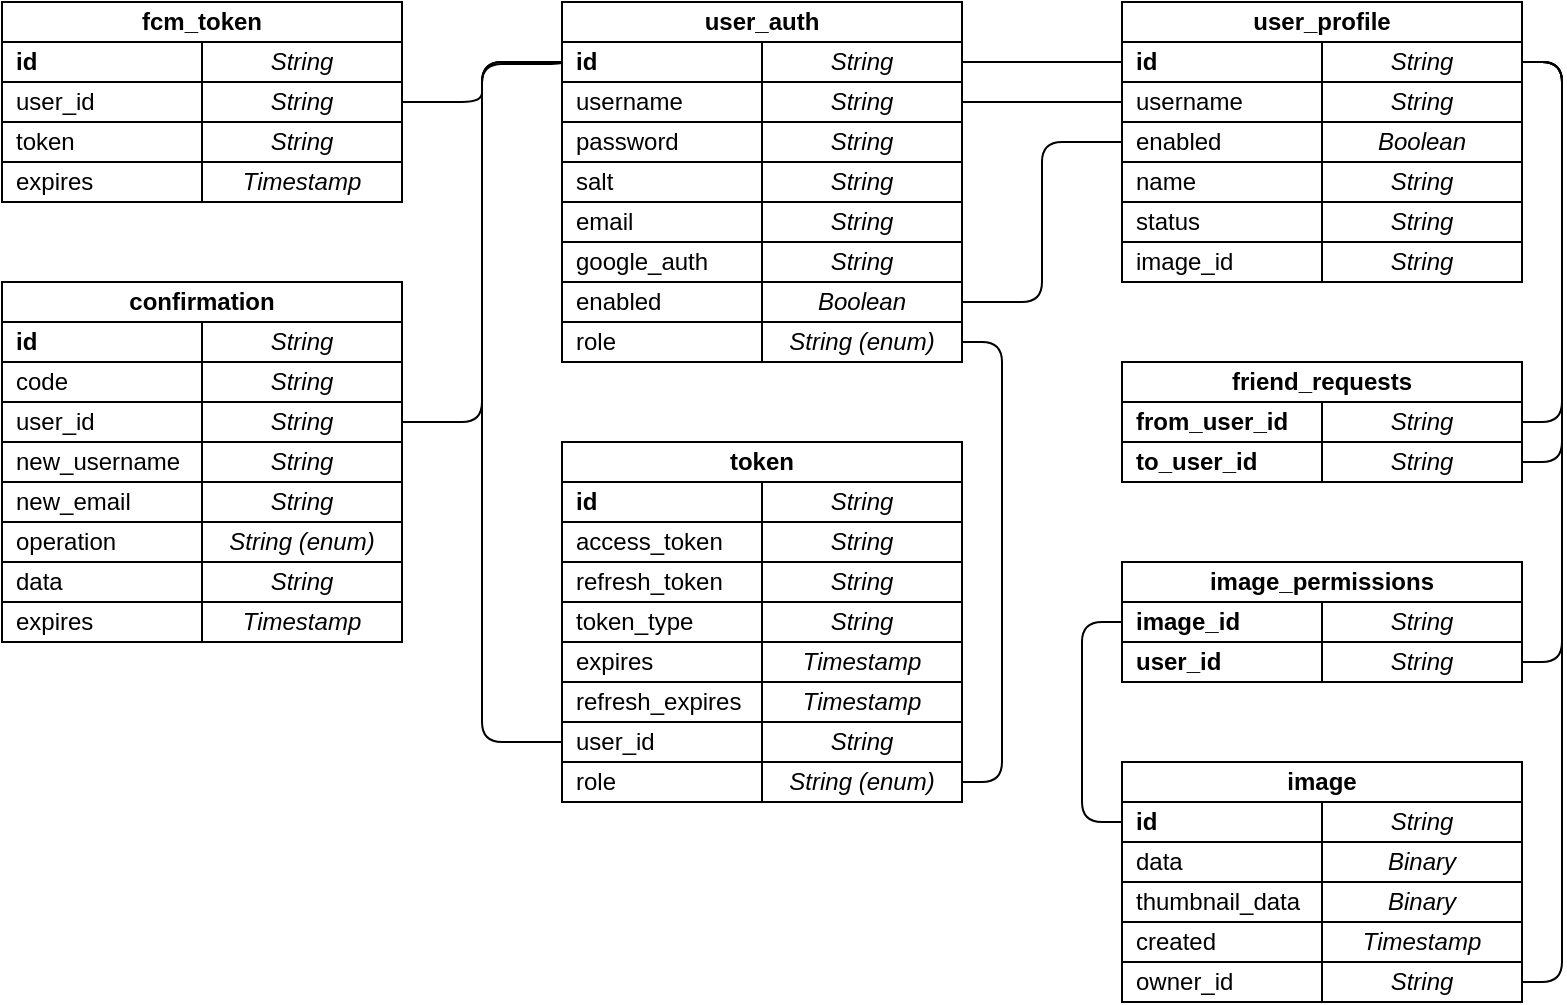 <mxfile version="24.7.6">
  <diagram id="skyB6q6BRRAA29wVL2xn" name="Страница 1">
    <mxGraphModel dx="1940" dy="639" grid="1" gridSize="10" guides="1" tooltips="1" connect="1" arrows="1" fold="1" page="1" pageScale="1" pageWidth="827" pageHeight="1169" math="0" shadow="0">
      <root>
        <mxCell id="0" />
        <mxCell id="1" parent="0" />
        <mxCell id="R0LKcXxf1loNDlZdEOaP-101" style="edgeStyle=orthogonalEdgeStyle;rounded=1;orthogonalLoop=1;jettySize=auto;html=1;exitX=0;exitY=0.5;exitDx=0;exitDy=0;entryX=0;entryY=0.5;entryDx=0;entryDy=0;endArrow=none;endFill=0;" parent="1" source="o3dYbopEb7aljcyI0qQh-1" target="R0LKcXxf1loNDlZdEOaP-94" edge="1">
          <mxGeometry relative="1" as="geometry">
            <Array as="points">
              <mxPoint x="160" y="230" />
              <mxPoint x="160" y="570" />
            </Array>
          </mxGeometry>
        </mxCell>
        <mxCell id="o3dYbopEb7aljcyI0qQh-1" value="&lt;b&gt;id&lt;/b&gt;" style="rounded=0;whiteSpace=wrap;html=1;align=left;spacingLeft=5;" parent="1" vertex="1">
          <mxGeometry x="200" y="220" width="100" height="20" as="geometry" />
        </mxCell>
        <mxCell id="R0LKcXxf1loNDlZdEOaP-77" style="edgeStyle=orthogonalEdgeStyle;rounded=1;orthogonalLoop=1;jettySize=auto;html=1;exitX=1;exitY=0.5;exitDx=0;exitDy=0;entryX=0;entryY=0.5;entryDx=0;entryDy=0;endArrow=none;endFill=0;" parent="1" source="R0LKcXxf1loNDlZdEOaP-4" target="R0LKcXxf1loNDlZdEOaP-17" edge="1">
          <mxGeometry relative="1" as="geometry" />
        </mxCell>
        <mxCell id="R0LKcXxf1loNDlZdEOaP-4" value="String" style="rounded=0;whiteSpace=wrap;html=1;spacingLeft=0;fontStyle=2" parent="1" vertex="1">
          <mxGeometry x="300" y="220" width="100" height="20" as="geometry" />
        </mxCell>
        <mxCell id="R0LKcXxf1loNDlZdEOaP-5" value="username" style="rounded=0;whiteSpace=wrap;html=1;align=left;spacingLeft=5;" parent="1" vertex="1">
          <mxGeometry x="200" y="240" width="100" height="20" as="geometry" />
        </mxCell>
        <mxCell id="R0LKcXxf1loNDlZdEOaP-78" style="edgeStyle=orthogonalEdgeStyle;rounded=1;orthogonalLoop=1;jettySize=auto;html=1;exitX=1;exitY=0.5;exitDx=0;exitDy=0;entryX=0;entryY=0.5;entryDx=0;entryDy=0;endArrow=none;endFill=0;" parent="1" source="R0LKcXxf1loNDlZdEOaP-6" target="R0LKcXxf1loNDlZdEOaP-19" edge="1">
          <mxGeometry relative="1" as="geometry" />
        </mxCell>
        <mxCell id="R0LKcXxf1loNDlZdEOaP-6" value="String" style="rounded=0;whiteSpace=wrap;html=1;spacingLeft=0;fontStyle=2" parent="1" vertex="1">
          <mxGeometry x="300" y="240" width="100" height="20" as="geometry" />
        </mxCell>
        <mxCell id="R0LKcXxf1loNDlZdEOaP-7" value="password" style="rounded=0;whiteSpace=wrap;html=1;align=left;spacingLeft=5;" parent="1" vertex="1">
          <mxGeometry x="200" y="260" width="100" height="20" as="geometry" />
        </mxCell>
        <mxCell id="R0LKcXxf1loNDlZdEOaP-8" value="String" style="rounded=0;whiteSpace=wrap;html=1;spacingLeft=0;fontStyle=2" parent="1" vertex="1">
          <mxGeometry x="300" y="260" width="100" height="20" as="geometry" />
        </mxCell>
        <mxCell id="R0LKcXxf1loNDlZdEOaP-9" value="salt" style="rounded=0;whiteSpace=wrap;html=1;align=left;spacingLeft=5;" parent="1" vertex="1">
          <mxGeometry x="200" y="280" width="100" height="20" as="geometry" />
        </mxCell>
        <mxCell id="R0LKcXxf1loNDlZdEOaP-10" value="String" style="rounded=0;whiteSpace=wrap;html=1;spacingLeft=0;fontStyle=2" parent="1" vertex="1">
          <mxGeometry x="300" y="280" width="100" height="20" as="geometry" />
        </mxCell>
        <mxCell id="R0LKcXxf1loNDlZdEOaP-11" value="email" style="rounded=0;whiteSpace=wrap;html=1;align=left;spacingLeft=5;" parent="1" vertex="1">
          <mxGeometry x="200" y="300" width="100" height="20" as="geometry" />
        </mxCell>
        <mxCell id="R0LKcXxf1loNDlZdEOaP-12" value="String" style="rounded=0;whiteSpace=wrap;html=1;spacingLeft=0;fontStyle=2" parent="1" vertex="1">
          <mxGeometry x="300" y="300" width="100" height="20" as="geometry" />
        </mxCell>
        <mxCell id="R0LKcXxf1loNDlZdEOaP-13" value="enabled" style="rounded=0;whiteSpace=wrap;html=1;align=left;spacingLeft=5;" parent="1" vertex="1">
          <mxGeometry x="200" y="340" width="100" height="20" as="geometry" />
        </mxCell>
        <mxCell id="R0LKcXxf1loNDlZdEOaP-79" style="edgeStyle=orthogonalEdgeStyle;rounded=1;orthogonalLoop=1;jettySize=auto;html=1;exitX=1;exitY=0.5;exitDx=0;exitDy=0;entryX=0;entryY=0.5;entryDx=0;entryDy=0;endArrow=none;endFill=0;" parent="1" source="R0LKcXxf1loNDlZdEOaP-14" target="R0LKcXxf1loNDlZdEOaP-21" edge="1">
          <mxGeometry relative="1" as="geometry" />
        </mxCell>
        <mxCell id="R0LKcXxf1loNDlZdEOaP-14" value="Boolean" style="rounded=0;whiteSpace=wrap;html=1;spacingLeft=0;fontStyle=2" parent="1" vertex="1">
          <mxGeometry x="300" y="340" width="100" height="20" as="geometry" />
        </mxCell>
        <mxCell id="R0LKcXxf1loNDlZdEOaP-15" value="role" style="rounded=0;whiteSpace=wrap;html=1;align=left;spacingLeft=5;" parent="1" vertex="1">
          <mxGeometry x="200" y="360" width="100" height="20" as="geometry" />
        </mxCell>
        <mxCell id="R0LKcXxf1loNDlZdEOaP-102" style="edgeStyle=orthogonalEdgeStyle;rounded=1;orthogonalLoop=1;jettySize=auto;html=1;exitX=1;exitY=0.5;exitDx=0;exitDy=0;entryX=1;entryY=0.5;entryDx=0;entryDy=0;endArrow=none;endFill=0;" parent="1" target="R0LKcXxf1loNDlZdEOaP-99" edge="1">
          <mxGeometry relative="1" as="geometry">
            <Array as="points">
              <mxPoint x="420" y="370" />
              <mxPoint x="420" y="590" />
            </Array>
            <mxPoint x="400" y="370" as="sourcePoint" />
          </mxGeometry>
        </mxCell>
        <mxCell id="R0LKcXxf1loNDlZdEOaP-17" value="&lt;b&gt;id&lt;/b&gt;" style="rounded=0;whiteSpace=wrap;html=1;align=left;spacingLeft=5;" parent="1" vertex="1">
          <mxGeometry x="480" y="220" width="100" height="20" as="geometry" />
        </mxCell>
        <mxCell id="R0LKcXxf1loNDlZdEOaP-83" style="edgeStyle=orthogonalEdgeStyle;rounded=1;orthogonalLoop=1;jettySize=auto;html=1;exitX=1;exitY=0.5;exitDx=0;exitDy=0;entryX=1;entryY=0.5;entryDx=0;entryDy=0;endArrow=none;endFill=0;" parent="1" edge="1">
          <mxGeometry relative="1" as="geometry">
            <Array as="points">
              <mxPoint x="700" y="230" />
              <mxPoint x="700" y="530" />
            </Array>
            <mxPoint x="670.0" y="230" as="sourcePoint" />
            <mxPoint x="670.0" y="530" as="targetPoint" />
          </mxGeometry>
        </mxCell>
        <mxCell id="R0LKcXxf1loNDlZdEOaP-84" style="edgeStyle=orthogonalEdgeStyle;rounded=1;orthogonalLoop=1;jettySize=auto;html=1;exitX=1;exitY=0.5;exitDx=0;exitDy=0;entryX=1;entryY=0.5;entryDx=0;entryDy=0;endArrow=none;endFill=0;" parent="1" edge="1">
          <mxGeometry relative="1" as="geometry">
            <Array as="points">
              <mxPoint x="700" y="230" />
              <mxPoint x="700" y="410" />
            </Array>
            <mxPoint x="670.0" y="230" as="sourcePoint" />
            <mxPoint x="670.0" y="410" as="targetPoint" />
          </mxGeometry>
        </mxCell>
        <mxCell id="R0LKcXxf1loNDlZdEOaP-85" style="edgeStyle=orthogonalEdgeStyle;rounded=1;orthogonalLoop=1;jettySize=auto;html=1;exitX=1;exitY=0.5;exitDx=0;exitDy=0;entryX=1;entryY=0.5;entryDx=0;entryDy=0;endArrow=none;endFill=0;" parent="1" source="R0LKcXxf1loNDlZdEOaP-18" target="R0LKcXxf1loNDlZdEOaP-47" edge="1">
          <mxGeometry relative="1" as="geometry">
            <Array as="points">
              <mxPoint x="700" y="230" />
              <mxPoint x="700" y="430" />
            </Array>
          </mxGeometry>
        </mxCell>
        <mxCell id="R0LKcXxf1loNDlZdEOaP-18" value="String" style="rounded=0;whiteSpace=wrap;html=1;spacingLeft=0;fontStyle=2" parent="1" vertex="1">
          <mxGeometry x="580" y="220" width="100" height="20" as="geometry" />
        </mxCell>
        <mxCell id="R0LKcXxf1loNDlZdEOaP-19" value="username" style="rounded=0;whiteSpace=wrap;html=1;align=left;spacingLeft=5;" parent="1" vertex="1">
          <mxGeometry x="480" y="240" width="100" height="20" as="geometry" />
        </mxCell>
        <mxCell id="R0LKcXxf1loNDlZdEOaP-20" value="String" style="rounded=0;whiteSpace=wrap;html=1;spacingLeft=0;fontStyle=2" parent="1" vertex="1">
          <mxGeometry x="580" y="240" width="100" height="20" as="geometry" />
        </mxCell>
        <mxCell id="R0LKcXxf1loNDlZdEOaP-21" value="enabled&lt;span style=&quot;white-space: pre;&quot;&gt;&#x9;&lt;/span&gt;&lt;span style=&quot;white-space: pre;&quot;&gt;&#x9;&lt;/span&gt;" style="rounded=0;whiteSpace=wrap;html=1;align=left;spacingLeft=5;" parent="1" vertex="1">
          <mxGeometry x="480" y="260" width="100" height="20" as="geometry" />
        </mxCell>
        <mxCell id="R0LKcXxf1loNDlZdEOaP-22" value="Boolean" style="rounded=0;whiteSpace=wrap;html=1;spacingLeft=0;fontStyle=2" parent="1" vertex="1">
          <mxGeometry x="580" y="260" width="100" height="20" as="geometry" />
        </mxCell>
        <mxCell id="R0LKcXxf1loNDlZdEOaP-23" value="name" style="rounded=0;whiteSpace=wrap;html=1;align=left;spacingLeft=5;" parent="1" vertex="1">
          <mxGeometry x="480" y="280" width="100" height="20" as="geometry" />
        </mxCell>
        <mxCell id="R0LKcXxf1loNDlZdEOaP-24" value="String" style="rounded=0;whiteSpace=wrap;html=1;spacingLeft=0;fontStyle=2" parent="1" vertex="1">
          <mxGeometry x="580" y="280" width="100" height="20" as="geometry" />
        </mxCell>
        <mxCell id="R0LKcXxf1loNDlZdEOaP-25" value="status" style="rounded=0;whiteSpace=wrap;html=1;align=left;spacingLeft=5;" parent="1" vertex="1">
          <mxGeometry x="480" y="300" width="100" height="20" as="geometry" />
        </mxCell>
        <mxCell id="R0LKcXxf1loNDlZdEOaP-26" value="String" style="rounded=0;whiteSpace=wrap;html=1;spacingLeft=0;fontStyle=2" parent="1" vertex="1">
          <mxGeometry x="580" y="300" width="100" height="20" as="geometry" />
        </mxCell>
        <mxCell id="R0LKcXxf1loNDlZdEOaP-27" value="image_id" style="rounded=0;whiteSpace=wrap;html=1;align=left;spacingLeft=5;" parent="1" vertex="1">
          <mxGeometry x="480" y="320" width="100" height="20" as="geometry" />
        </mxCell>
        <mxCell id="R0LKcXxf1loNDlZdEOaP-28" value="String" style="rounded=0;whiteSpace=wrap;html=1;spacingLeft=0;fontStyle=2" parent="1" vertex="1">
          <mxGeometry x="580" y="320" width="100" height="20" as="geometry" />
        </mxCell>
        <mxCell id="R0LKcXxf1loNDlZdEOaP-31" value="user_auth" style="rounded=0;whiteSpace=wrap;html=1;fontStyle=1" parent="1" vertex="1">
          <mxGeometry x="200" y="200" width="200" height="20" as="geometry" />
        </mxCell>
        <mxCell id="R0LKcXxf1loNDlZdEOaP-32" value="user_profile" style="rounded=0;whiteSpace=wrap;html=1;fontStyle=1" parent="1" vertex="1">
          <mxGeometry x="480" y="200" width="200" height="20" as="geometry" />
        </mxCell>
        <mxCell id="R0LKcXxf1loNDlZdEOaP-33" value="&lt;b&gt;from_user_id&lt;/b&gt;" style="rounded=0;whiteSpace=wrap;html=1;align=left;spacingLeft=5;" parent="1" vertex="1">
          <mxGeometry x="480" y="400" width="100" height="20" as="geometry" />
        </mxCell>
        <mxCell id="R0LKcXxf1loNDlZdEOaP-34" value="String" style="rounded=0;whiteSpace=wrap;html=1;spacingLeft=0;fontStyle=2" parent="1" vertex="1">
          <mxGeometry x="580" y="400" width="100" height="20" as="geometry" />
        </mxCell>
        <mxCell id="R0LKcXxf1loNDlZdEOaP-45" value="friend_requests" style="rounded=0;whiteSpace=wrap;html=1;fontStyle=1" parent="1" vertex="1">
          <mxGeometry x="480" y="380" width="200" height="20" as="geometry" />
        </mxCell>
        <mxCell id="R0LKcXxf1loNDlZdEOaP-46" value="&lt;b&gt;to_user_id&lt;/b&gt;" style="rounded=0;whiteSpace=wrap;html=1;align=left;spacingLeft=5;" parent="1" vertex="1">
          <mxGeometry x="480" y="420" width="100" height="20" as="geometry" />
        </mxCell>
        <mxCell id="R0LKcXxf1loNDlZdEOaP-47" value="String" style="rounded=0;whiteSpace=wrap;html=1;spacingLeft=0;fontStyle=2" parent="1" vertex="1">
          <mxGeometry x="580" y="420" width="100" height="20" as="geometry" />
        </mxCell>
        <mxCell id="R0LKcXxf1loNDlZdEOaP-80" style="edgeStyle=orthogonalEdgeStyle;rounded=1;orthogonalLoop=1;jettySize=auto;html=1;exitX=0;exitY=0.5;exitDx=0;exitDy=0;entryX=0;entryY=0.5;entryDx=0;entryDy=0;endArrow=none;endFill=0;" parent="1" source="R0LKcXxf1loNDlZdEOaP-48" target="R0LKcXxf1loNDlZdEOaP-61" edge="1">
          <mxGeometry relative="1" as="geometry">
            <Array as="points">
              <mxPoint x="460" y="610" />
              <mxPoint x="460" y="510" />
            </Array>
          </mxGeometry>
        </mxCell>
        <mxCell id="R0LKcXxf1loNDlZdEOaP-48" value="&lt;b&gt;id&lt;/b&gt;" style="rounded=0;whiteSpace=wrap;html=1;align=left;spacingLeft=5;" parent="1" vertex="1">
          <mxGeometry x="480" y="600" width="100" height="20" as="geometry" />
        </mxCell>
        <mxCell id="R0LKcXxf1loNDlZdEOaP-49" value="String" style="rounded=0;whiteSpace=wrap;html=1;spacingLeft=0;fontStyle=2" parent="1" vertex="1">
          <mxGeometry x="580" y="600" width="100" height="20" as="geometry" />
        </mxCell>
        <mxCell id="R0LKcXxf1loNDlZdEOaP-50" value="data" style="rounded=0;whiteSpace=wrap;html=1;align=left;spacingLeft=5;" parent="1" vertex="1">
          <mxGeometry x="480" y="620" width="100" height="20" as="geometry" />
        </mxCell>
        <mxCell id="R0LKcXxf1loNDlZdEOaP-51" value="Binary" style="rounded=0;whiteSpace=wrap;html=1;spacingLeft=0;fontStyle=2" parent="1" vertex="1">
          <mxGeometry x="580" y="620" width="100" height="20" as="geometry" />
        </mxCell>
        <mxCell id="R0LKcXxf1loNDlZdEOaP-52" value="created" style="rounded=0;whiteSpace=wrap;html=1;align=left;spacingLeft=5;" parent="1" vertex="1">
          <mxGeometry x="480" y="660" width="100" height="20" as="geometry" />
        </mxCell>
        <mxCell id="R0LKcXxf1loNDlZdEOaP-53" value="Timestamp" style="rounded=0;whiteSpace=wrap;html=1;spacingLeft=0;fontStyle=2" parent="1" vertex="1">
          <mxGeometry x="580" y="660" width="100" height="20" as="geometry" />
        </mxCell>
        <mxCell id="R0LKcXxf1loNDlZdEOaP-54" value="owner_id" style="rounded=0;whiteSpace=wrap;html=1;align=left;spacingLeft=5;" parent="1" vertex="1">
          <mxGeometry x="480" y="680" width="100" height="20" as="geometry" />
        </mxCell>
        <mxCell id="R0LKcXxf1loNDlZdEOaP-55" value="String" style="rounded=0;whiteSpace=wrap;html=1;spacingLeft=0;fontStyle=2" parent="1" vertex="1">
          <mxGeometry x="580" y="680" width="100" height="20" as="geometry" />
        </mxCell>
        <mxCell id="R0LKcXxf1loNDlZdEOaP-60" value="image" style="rounded=0;whiteSpace=wrap;html=1;fontStyle=1" parent="1" vertex="1">
          <mxGeometry x="480" y="580" width="200" height="20" as="geometry" />
        </mxCell>
        <mxCell id="R0LKcXxf1loNDlZdEOaP-61" value="&lt;b&gt;image_id&lt;/b&gt;" style="rounded=0;whiteSpace=wrap;html=1;align=left;spacingLeft=5;" parent="1" vertex="1">
          <mxGeometry x="480" y="500" width="100" height="20" as="geometry" />
        </mxCell>
        <mxCell id="R0LKcXxf1loNDlZdEOaP-62" value="String" style="rounded=0;whiteSpace=wrap;html=1;spacingLeft=0;fontStyle=2" parent="1" vertex="1">
          <mxGeometry x="580" y="500" width="100" height="20" as="geometry" />
        </mxCell>
        <mxCell id="R0LKcXxf1loNDlZdEOaP-69" value="image_permissions" style="rounded=0;whiteSpace=wrap;html=1;fontStyle=1" parent="1" vertex="1">
          <mxGeometry x="480" y="480" width="200" height="20" as="geometry" />
        </mxCell>
        <mxCell id="R0LKcXxf1loNDlZdEOaP-70" value="&lt;b&gt;user_id&lt;/b&gt;" style="rounded=0;whiteSpace=wrap;html=1;align=left;spacingLeft=5;" parent="1" vertex="1">
          <mxGeometry x="480" y="520" width="100" height="20" as="geometry" />
        </mxCell>
        <mxCell id="R0LKcXxf1loNDlZdEOaP-71" value="String" style="rounded=0;whiteSpace=wrap;html=1;spacingLeft=0;fontStyle=2" parent="1" vertex="1">
          <mxGeometry x="580" y="520" width="100" height="20" as="geometry" />
        </mxCell>
        <mxCell id="R0LKcXxf1loNDlZdEOaP-86" value="access_token" style="rounded=0;whiteSpace=wrap;html=1;align=left;spacingLeft=5;" parent="1" vertex="1">
          <mxGeometry x="200" y="460" width="100" height="20" as="geometry" />
        </mxCell>
        <mxCell id="R0LKcXxf1loNDlZdEOaP-87" value="String" style="rounded=0;whiteSpace=wrap;html=1;spacingLeft=0;fontStyle=2" parent="1" vertex="1">
          <mxGeometry x="300" y="460" width="100" height="20" as="geometry" />
        </mxCell>
        <mxCell id="R0LKcXxf1loNDlZdEOaP-88" value="refresh_token" style="rounded=0;whiteSpace=wrap;html=1;align=left;spacingLeft=5;" parent="1" vertex="1">
          <mxGeometry x="200" y="480" width="100" height="20" as="geometry" />
        </mxCell>
        <mxCell id="R0LKcXxf1loNDlZdEOaP-89" value="String" style="rounded=0;whiteSpace=wrap;html=1;spacingLeft=0;fontStyle=2" parent="1" vertex="1">
          <mxGeometry x="300" y="480" width="100" height="20" as="geometry" />
        </mxCell>
        <mxCell id="R0LKcXxf1loNDlZdEOaP-90" value="token_type" style="rounded=0;whiteSpace=wrap;html=1;align=left;spacingLeft=5;" parent="1" vertex="1">
          <mxGeometry x="200" y="500" width="100" height="20" as="geometry" />
        </mxCell>
        <mxCell id="R0LKcXxf1loNDlZdEOaP-91" value="String" style="rounded=0;whiteSpace=wrap;html=1;spacingLeft=0;fontStyle=2" parent="1" vertex="1">
          <mxGeometry x="300" y="500" width="100" height="20" as="geometry" />
        </mxCell>
        <mxCell id="R0LKcXxf1loNDlZdEOaP-92" value="expires" style="rounded=0;whiteSpace=wrap;html=1;align=left;spacingLeft=5;" parent="1" vertex="1">
          <mxGeometry x="200" y="520" width="100" height="20" as="geometry" />
        </mxCell>
        <mxCell id="R0LKcXxf1loNDlZdEOaP-93" value="Timestamp" style="rounded=0;whiteSpace=wrap;html=1;spacingLeft=0;fontStyle=2" parent="1" vertex="1">
          <mxGeometry x="300" y="520" width="100" height="20" as="geometry" />
        </mxCell>
        <mxCell id="R0LKcXxf1loNDlZdEOaP-94" value="user_id" style="rounded=0;whiteSpace=wrap;html=1;align=left;spacingLeft=5;" parent="1" vertex="1">
          <mxGeometry x="200" y="560" width="100" height="20" as="geometry" />
        </mxCell>
        <mxCell id="R0LKcXxf1loNDlZdEOaP-95" value="String" style="rounded=0;whiteSpace=wrap;html=1;spacingLeft=0;fontStyle=2" parent="1" vertex="1">
          <mxGeometry x="300" y="560" width="100" height="20" as="geometry" />
        </mxCell>
        <mxCell id="R0LKcXxf1loNDlZdEOaP-98" value="role" style="rounded=0;whiteSpace=wrap;html=1;align=left;spacingLeft=5;" parent="1" vertex="1">
          <mxGeometry x="200" y="580" width="100" height="20" as="geometry" />
        </mxCell>
        <mxCell id="R0LKcXxf1loNDlZdEOaP-99" value="String (enum)" style="rounded=0;whiteSpace=wrap;html=1;spacingLeft=0;fontStyle=2" parent="1" vertex="1">
          <mxGeometry x="300" y="580" width="100" height="20" as="geometry" />
        </mxCell>
        <mxCell id="R0LKcXxf1loNDlZdEOaP-100" value="token" style="rounded=0;whiteSpace=wrap;html=1;fontStyle=1" parent="1" vertex="1">
          <mxGeometry x="200" y="420" width="200" height="20" as="geometry" />
        </mxCell>
        <mxCell id="_CY-QC2Wd3_7gfvw9YXV-1" value="google_auth" style="rounded=0;whiteSpace=wrap;html=1;align=left;spacingLeft=5;" parent="1" vertex="1">
          <mxGeometry x="200" y="320" width="100" height="20" as="geometry" />
        </mxCell>
        <mxCell id="_CY-QC2Wd3_7gfvw9YXV-2" value="String" style="rounded=0;whiteSpace=wrap;html=1;spacingLeft=0;fontStyle=2" parent="1" vertex="1">
          <mxGeometry x="300" y="320" width="100" height="20" as="geometry" />
        </mxCell>
        <mxCell id="LvnQudSFnJyzhxFMzb4G-2" style="edgeStyle=orthogonalEdgeStyle;rounded=1;orthogonalLoop=1;jettySize=auto;html=1;exitX=1;exitY=0.5;exitDx=0;exitDy=0;endArrow=none;endFill=0;entryX=1;entryY=0.5;entryDx=0;entryDy=0;" parent="1" source="R0LKcXxf1loNDlZdEOaP-18" target="R0LKcXxf1loNDlZdEOaP-55" edge="1">
          <mxGeometry relative="1" as="geometry">
            <Array as="points">
              <mxPoint x="700" y="230" />
              <mxPoint x="700" y="690" />
            </Array>
            <mxPoint x="720" y="290" as="sourcePoint" />
            <mxPoint x="680" y="590" as="targetPoint" />
          </mxGeometry>
        </mxCell>
        <mxCell id="pJT5ypggMm9KDsdhM-H7-1" value="thumbnail_data" style="rounded=0;whiteSpace=wrap;html=1;align=left;spacingLeft=5;" parent="1" vertex="1">
          <mxGeometry x="480" y="640" width="100" height="20" as="geometry" />
        </mxCell>
        <mxCell id="pJT5ypggMm9KDsdhM-H7-2" value="Binary" style="rounded=0;whiteSpace=wrap;html=1;spacingLeft=0;fontStyle=2" parent="1" vertex="1">
          <mxGeometry x="580" y="640" width="100" height="20" as="geometry" />
        </mxCell>
        <mxCell id="ej3S26QK11mgiXgW05DM-11" value="String (enum)" style="rounded=0;whiteSpace=wrap;html=1;spacingLeft=0;fontStyle=2" parent="1" vertex="1">
          <mxGeometry x="300" y="360" width="100" height="20" as="geometry" />
        </mxCell>
        <mxCell id="ej3S26QK11mgiXgW05DM-18" value="&lt;b&gt;id&lt;/b&gt;" style="rounded=0;whiteSpace=wrap;html=1;align=left;spacingLeft=5;" parent="1" vertex="1">
          <mxGeometry x="-80" y="360" width="100" height="20" as="geometry" />
        </mxCell>
        <mxCell id="ej3S26QK11mgiXgW05DM-19" value="String" style="rounded=0;whiteSpace=wrap;html=1;spacingLeft=0;fontStyle=2" parent="1" vertex="1">
          <mxGeometry x="20" y="360" width="100" height="20" as="geometry" />
        </mxCell>
        <mxCell id="ej3S26QK11mgiXgW05DM-20" value="confirmation" style="rounded=0;whiteSpace=wrap;html=1;fontStyle=1" parent="1" vertex="1">
          <mxGeometry x="-80" y="340" width="200" height="20" as="geometry" />
        </mxCell>
        <mxCell id="ej3S26QK11mgiXgW05DM-21" value="&lt;span&gt;code&lt;/span&gt;" style="rounded=0;whiteSpace=wrap;html=1;align=left;spacingLeft=5;fontStyle=0" parent="1" vertex="1">
          <mxGeometry x="-80" y="380" width="100" height="20" as="geometry" />
        </mxCell>
        <mxCell id="ej3S26QK11mgiXgW05DM-22" value="String" style="rounded=0;whiteSpace=wrap;html=1;spacingLeft=0;fontStyle=2" parent="1" vertex="1">
          <mxGeometry x="20" y="380" width="100" height="20" as="geometry" />
        </mxCell>
        <mxCell id="ej3S26QK11mgiXgW05DM-23" value="&lt;span&gt;user_id&lt;/span&gt;" style="rounded=0;whiteSpace=wrap;html=1;align=left;spacingLeft=5;fontStyle=0" parent="1" vertex="1">
          <mxGeometry x="-80" y="400" width="100" height="20" as="geometry" />
        </mxCell>
        <mxCell id="ej3S26QK11mgiXgW05DM-24" value="String" style="rounded=0;whiteSpace=wrap;html=1;spacingLeft=0;fontStyle=2" parent="1" vertex="1">
          <mxGeometry x="20" y="400" width="100" height="20" as="geometry" />
        </mxCell>
        <mxCell id="ej3S26QK11mgiXgW05DM-25" value="operation" style="rounded=0;whiteSpace=wrap;html=1;align=left;spacingLeft=5;fontStyle=0" parent="1" vertex="1">
          <mxGeometry x="-80" y="460" width="100" height="20" as="geometry" />
        </mxCell>
        <mxCell id="ej3S26QK11mgiXgW05DM-26" value="String (enum)" style="rounded=0;whiteSpace=wrap;html=1;spacingLeft=0;fontStyle=2" parent="1" vertex="1">
          <mxGeometry x="20" y="460" width="100" height="20" as="geometry" />
        </mxCell>
        <mxCell id="ej3S26QK11mgiXgW05DM-27" value="&lt;span&gt;data&lt;/span&gt;" style="rounded=0;whiteSpace=wrap;html=1;align=left;spacingLeft=5;fontStyle=0" parent="1" vertex="1">
          <mxGeometry x="-80" y="480" width="100" height="20" as="geometry" />
        </mxCell>
        <mxCell id="ej3S26QK11mgiXgW05DM-28" value="String" style="rounded=0;whiteSpace=wrap;html=1;spacingLeft=0;fontStyle=2" parent="1" vertex="1">
          <mxGeometry x="20" y="480" width="100" height="20" as="geometry" />
        </mxCell>
        <mxCell id="ej3S26QK11mgiXgW05DM-29" value="&lt;span&gt;expires&lt;/span&gt;" style="rounded=0;whiteSpace=wrap;html=1;align=left;spacingLeft=5;fontStyle=0" parent="1" vertex="1">
          <mxGeometry x="-80" y="500" width="100" height="20" as="geometry" />
        </mxCell>
        <mxCell id="ej3S26QK11mgiXgW05DM-30" value="Timestamp" style="rounded=0;whiteSpace=wrap;html=1;spacingLeft=0;fontStyle=2" parent="1" vertex="1">
          <mxGeometry x="20" y="500" width="100" height="20" as="geometry" />
        </mxCell>
        <mxCell id="ej3S26QK11mgiXgW05DM-31" style="edgeStyle=orthogonalEdgeStyle;rounded=1;orthogonalLoop=1;jettySize=auto;html=1;exitX=0;exitY=0.5;exitDx=0;exitDy=0;endArrow=none;endFill=0;entryX=1;entryY=0.5;entryDx=0;entryDy=0;" parent="1" source="o3dYbopEb7aljcyI0qQh-1" target="ej3S26QK11mgiXgW05DM-24" edge="1">
          <mxGeometry relative="1" as="geometry">
            <mxPoint x="140" y="240" as="sourcePoint" />
            <mxPoint x="120" y="490" as="targetPoint" />
            <Array as="points">
              <mxPoint x="160" y="230" />
              <mxPoint x="160" y="410" />
            </Array>
          </mxGeometry>
        </mxCell>
        <mxCell id="N8frpflMNdp1qF_f6yks-1" value="&lt;b&gt;id&lt;/b&gt;" style="rounded=0;whiteSpace=wrap;html=1;align=left;spacingLeft=5;" parent="1" vertex="1">
          <mxGeometry x="200" y="440" width="100" height="20" as="geometry" />
        </mxCell>
        <mxCell id="N8frpflMNdp1qF_f6yks-2" value="String" style="rounded=0;whiteSpace=wrap;html=1;spacingLeft=0;fontStyle=2" parent="1" vertex="1">
          <mxGeometry x="300" y="440" width="100" height="20" as="geometry" />
        </mxCell>
        <mxCell id="N8frpflMNdp1qF_f6yks-3" value="refresh_expires" style="rounded=0;whiteSpace=wrap;html=1;align=left;spacingLeft=5;" parent="1" vertex="1">
          <mxGeometry x="200" y="540" width="100" height="20" as="geometry" />
        </mxCell>
        <mxCell id="N8frpflMNdp1qF_f6yks-4" value="Timestamp" style="rounded=0;whiteSpace=wrap;html=1;spacingLeft=0;fontStyle=2" parent="1" vertex="1">
          <mxGeometry x="300" y="540" width="100" height="20" as="geometry" />
        </mxCell>
        <mxCell id="09DofYSpoh4VHx58hQYr-17" style="edgeStyle=orthogonalEdgeStyle;rounded=0;orthogonalLoop=1;jettySize=auto;html=1;exitX=1;exitY=0.5;exitDx=0;exitDy=0;entryX=0;entryY=0.5;entryDx=0;entryDy=0;strokeColor=none;" parent="1" target="o3dYbopEb7aljcyI0qQh-1" edge="1">
          <mxGeometry relative="1" as="geometry">
            <mxPoint x="120" y="230" as="sourcePoint" />
          </mxGeometry>
        </mxCell>
        <mxCell id="09DofYSpoh4VHx58hQYr-27" value="&lt;b&gt;id&lt;/b&gt;" style="rounded=0;whiteSpace=wrap;html=1;align=left;spacingLeft=5;" parent="1" vertex="1">
          <mxGeometry x="-80" y="220" width="100" height="20" as="geometry" />
        </mxCell>
        <mxCell id="09DofYSpoh4VHx58hQYr-28" value="String" style="rounded=0;whiteSpace=wrap;html=1;spacingLeft=0;fontStyle=2" parent="1" vertex="1">
          <mxGeometry x="20" y="220" width="100" height="20" as="geometry" />
        </mxCell>
        <mxCell id="09DofYSpoh4VHx58hQYr-29" value="user_id" style="rounded=0;whiteSpace=wrap;html=1;align=left;spacingLeft=5;" parent="1" vertex="1">
          <mxGeometry x="-80" y="240" width="100" height="20" as="geometry" />
        </mxCell>
        <mxCell id="09DofYSpoh4VHx58hQYr-30" value="String" style="rounded=0;whiteSpace=wrap;html=1;spacingLeft=0;fontStyle=2" parent="1" vertex="1">
          <mxGeometry x="20" y="240" width="100" height="20" as="geometry" />
        </mxCell>
        <mxCell id="09DofYSpoh4VHx58hQYr-31" value="fcm_token" style="rounded=0;whiteSpace=wrap;html=1;fontStyle=1" parent="1" vertex="1">
          <mxGeometry x="-80" y="200" width="200" height="20" as="geometry" />
        </mxCell>
        <mxCell id="09DofYSpoh4VHx58hQYr-32" value="token" style="rounded=0;whiteSpace=wrap;html=1;align=left;spacingLeft=5;" parent="1" vertex="1">
          <mxGeometry x="-80" y="260" width="100" height="20" as="geometry" />
        </mxCell>
        <mxCell id="09DofYSpoh4VHx58hQYr-33" value="String" style="rounded=0;whiteSpace=wrap;html=1;spacingLeft=0;fontStyle=2" parent="1" vertex="1">
          <mxGeometry x="20" y="260" width="100" height="20" as="geometry" />
        </mxCell>
        <mxCell id="09DofYSpoh4VHx58hQYr-34" value="expires" style="rounded=0;whiteSpace=wrap;html=1;align=left;spacingLeft=5;" parent="1" vertex="1">
          <mxGeometry x="-80" y="280" width="100" height="20" as="geometry" />
        </mxCell>
        <mxCell id="09DofYSpoh4VHx58hQYr-35" value="Timestamp" style="rounded=0;whiteSpace=wrap;html=1;spacingLeft=0;fontStyle=2" parent="1" vertex="1">
          <mxGeometry x="20" y="280" width="100" height="20" as="geometry" />
        </mxCell>
        <mxCell id="09DofYSpoh4VHx58hQYr-36" style="edgeStyle=orthogonalEdgeStyle;rounded=1;orthogonalLoop=1;jettySize=auto;html=1;entryX=1;entryY=0.5;entryDx=0;entryDy=0;endArrow=none;endFill=0;" parent="1" target="09DofYSpoh4VHx58hQYr-30" edge="1">
          <mxGeometry relative="1" as="geometry">
            <mxPoint x="200" y="230" as="sourcePoint" />
            <mxPoint x="130" y="260" as="targetPoint" />
            <Array as="points">
              <mxPoint x="160" y="231" />
              <mxPoint x="160" y="250" />
            </Array>
          </mxGeometry>
        </mxCell>
        <mxCell id="gQY1f_r6P1r_GMr-_NEL-1" value="&lt;span&gt;ne&lt;/span&gt;w_username" style="rounded=0;whiteSpace=wrap;html=1;align=left;spacingLeft=5;fontStyle=0" vertex="1" parent="1">
          <mxGeometry x="-80" y="420" width="100" height="20" as="geometry" />
        </mxCell>
        <mxCell id="gQY1f_r6P1r_GMr-_NEL-2" value="String" style="rounded=0;whiteSpace=wrap;html=1;spacingLeft=0;fontStyle=2" vertex="1" parent="1">
          <mxGeometry x="20" y="420" width="100" height="20" as="geometry" />
        </mxCell>
        <mxCell id="gQY1f_r6P1r_GMr-_NEL-3" value="&lt;span&gt;ne&lt;/span&gt;w_email" style="rounded=0;whiteSpace=wrap;html=1;align=left;spacingLeft=5;fontStyle=0" vertex="1" parent="1">
          <mxGeometry x="-80" y="440" width="100" height="20" as="geometry" />
        </mxCell>
        <mxCell id="gQY1f_r6P1r_GMr-_NEL-4" value="String" style="rounded=0;whiteSpace=wrap;html=1;spacingLeft=0;fontStyle=2" vertex="1" parent="1">
          <mxGeometry x="20" y="440" width="100" height="20" as="geometry" />
        </mxCell>
      </root>
    </mxGraphModel>
  </diagram>
</mxfile>
